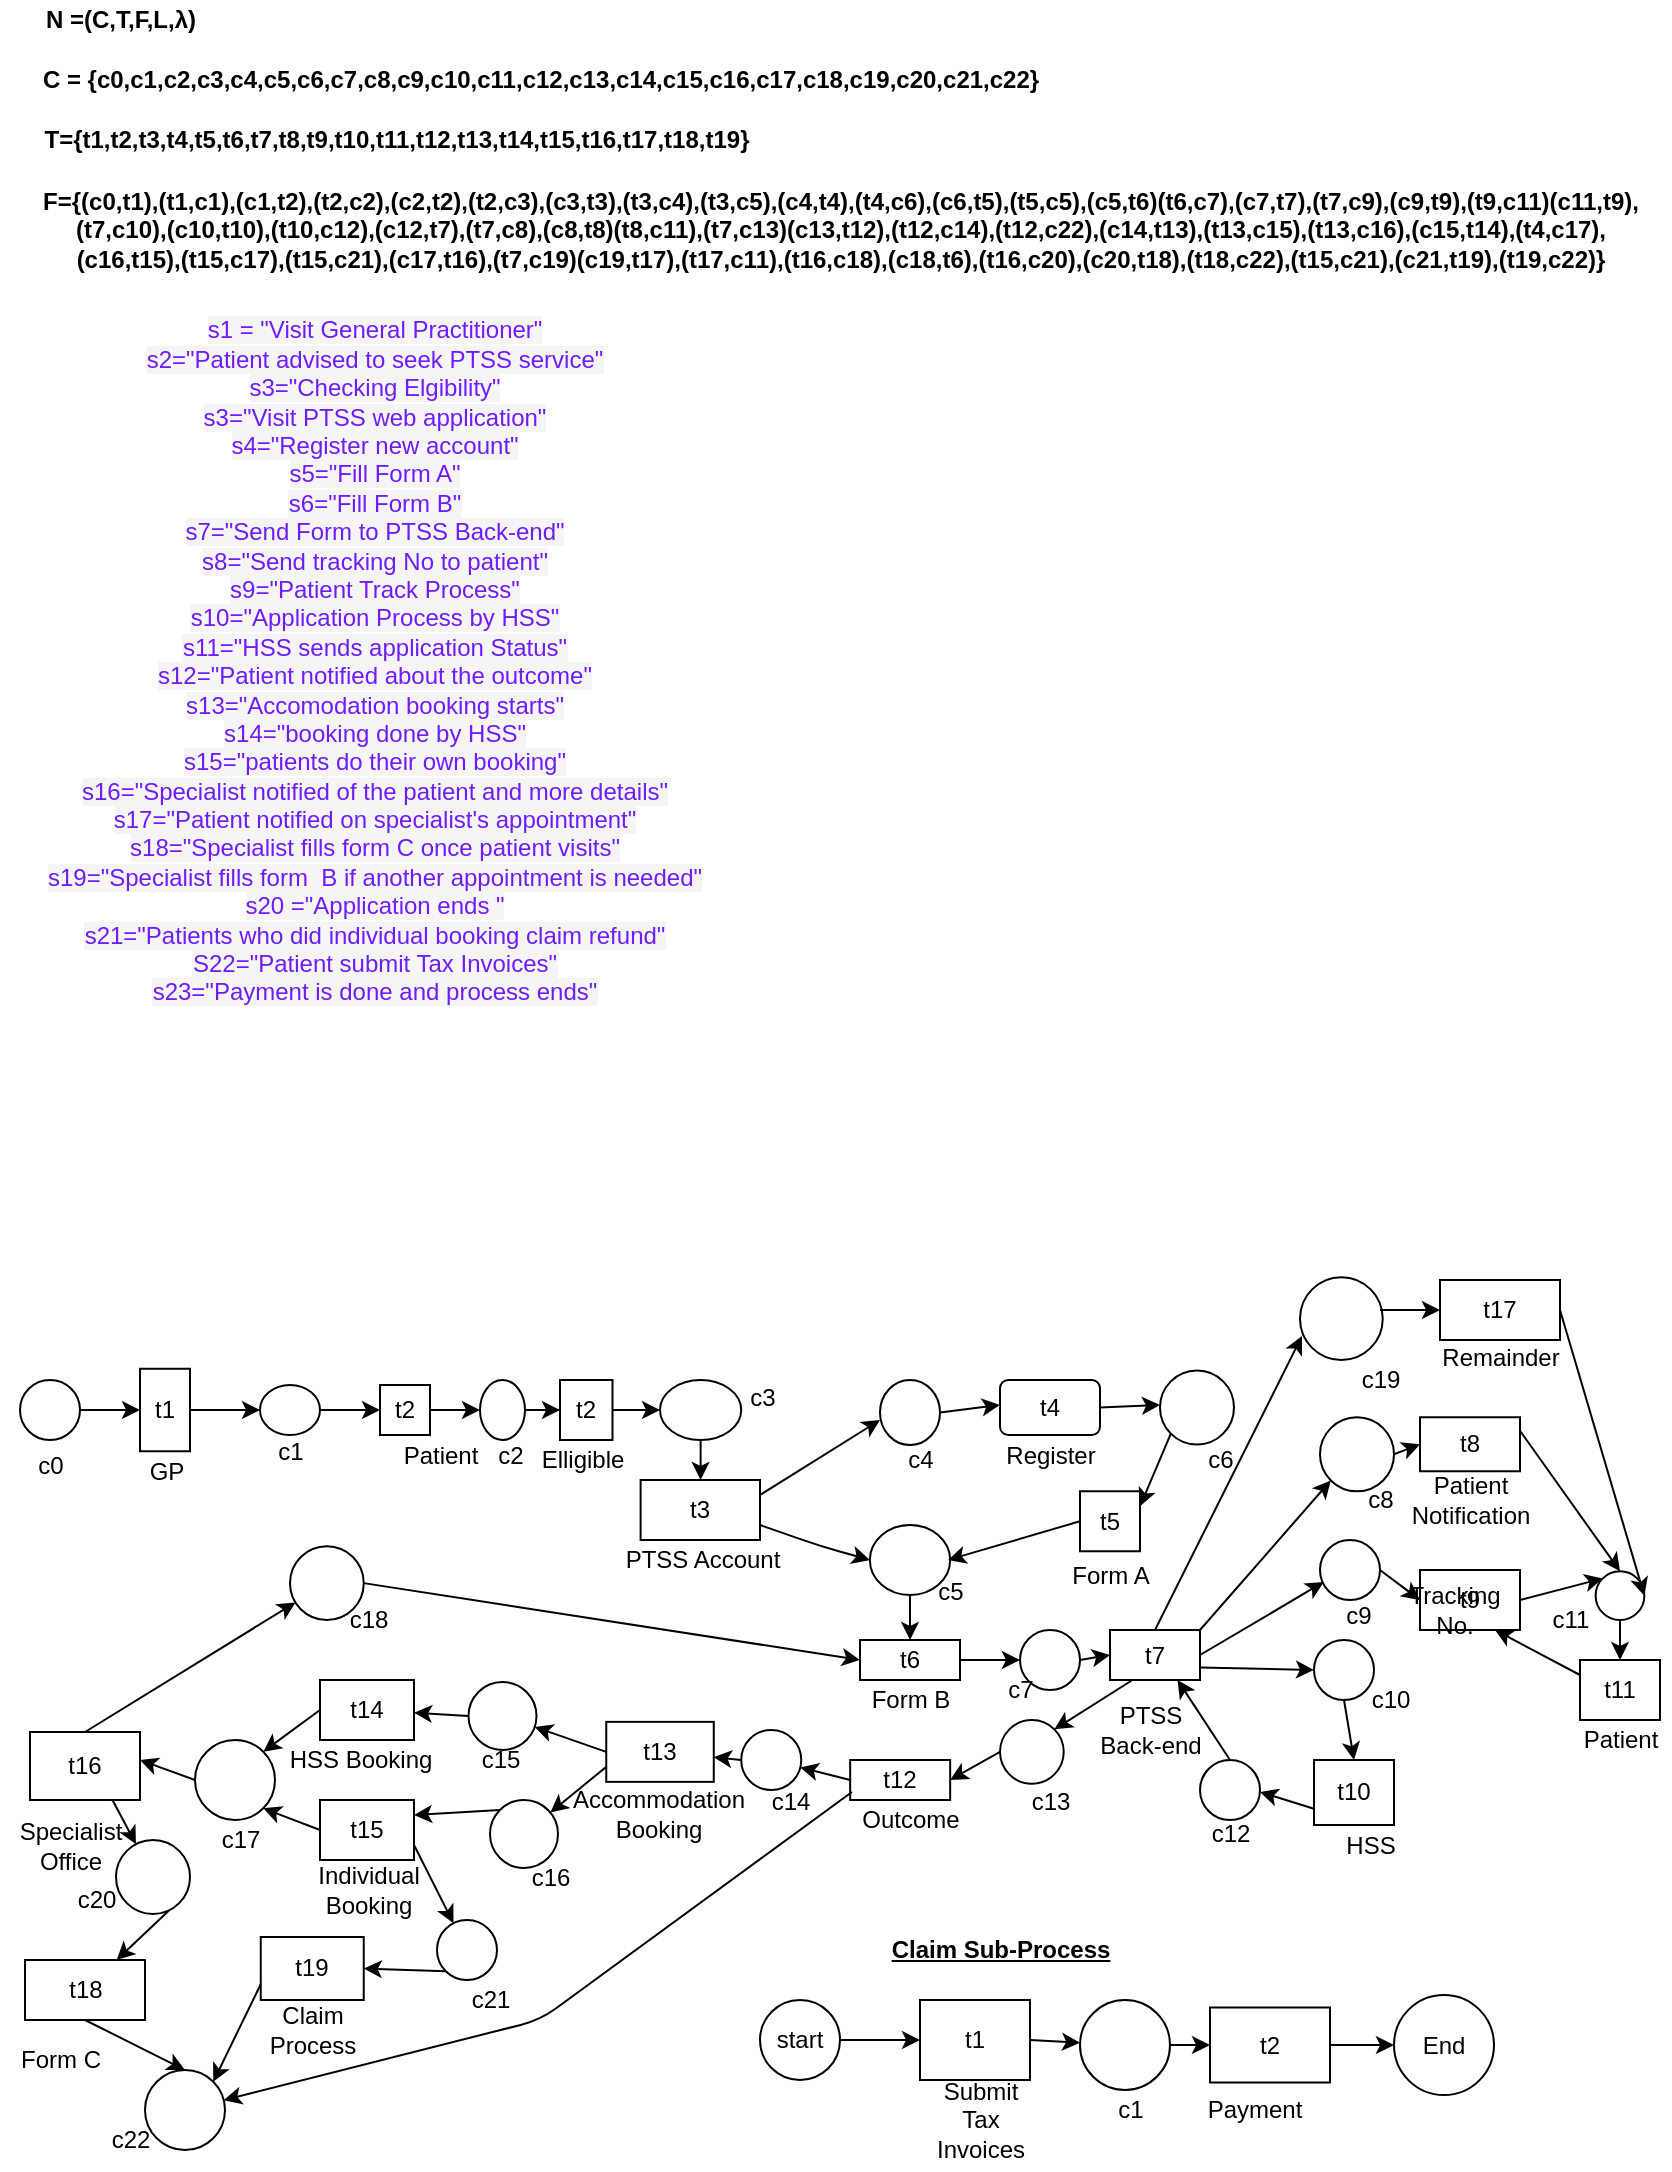 <mxfile version="14.2.7" type="github" pages="2">
  <diagram id="C5RBs43oDa-KdzZeNtuy" name="Page-1">
    <mxGraphModel dx="1935" dy="1599" grid="1" gridSize="10" guides="1" tooltips="1" connect="1" arrows="1" fold="1" page="1" pageScale="1" pageWidth="827" pageHeight="1169" math="0" shadow="0">
      <root>
        <mxCell id="WIyWlLk6GJQsqaUBKTNV-0" />
        <mxCell id="WIyWlLk6GJQsqaUBKTNV-1" parent="WIyWlLk6GJQsqaUBKTNV-0" />
        <mxCell id="H8LJvpcK38ozFM1UjVnZ-5" value="" style="edgeStyle=orthogonalEdgeStyle;rounded=0;orthogonalLoop=1;jettySize=auto;html=1;" parent="WIyWlLk6GJQsqaUBKTNV-1" source="H8LJvpcK38ozFM1UjVnZ-0" target="H8LJvpcK38ozFM1UjVnZ-4" edge="1">
          <mxGeometry relative="1" as="geometry" />
        </mxCell>
        <mxCell id="H8LJvpcK38ozFM1UjVnZ-0" value="" style="ellipse;whiteSpace=wrap;html=1;" parent="WIyWlLk6GJQsqaUBKTNV-1" vertex="1">
          <mxGeometry y="-390" width="30" height="30" as="geometry" />
        </mxCell>
        <mxCell id="H8LJvpcK38ozFM1UjVnZ-8" value="" style="edgeStyle=orthogonalEdgeStyle;rounded=0;orthogonalLoop=1;jettySize=auto;html=1;" parent="WIyWlLk6GJQsqaUBKTNV-1" source="H8LJvpcK38ozFM1UjVnZ-4" target="H8LJvpcK38ozFM1UjVnZ-7" edge="1">
          <mxGeometry relative="1" as="geometry" />
        </mxCell>
        <object label="t1" id="H8LJvpcK38ozFM1UjVnZ-4">
          <mxCell style="whiteSpace=wrap;html=1;" parent="WIyWlLk6GJQsqaUBKTNV-1" vertex="1">
            <mxGeometry x="60" y="-395.62" width="25" height="41.25" as="geometry" />
          </mxCell>
        </object>
        <mxCell id="H8LJvpcK38ozFM1UjVnZ-6" value="GP" style="text;html=1;resizable=0;autosize=1;align=center;verticalAlign=middle;points=[];fillColor=none;strokeColor=none;rounded=0;" parent="WIyWlLk6GJQsqaUBKTNV-1" vertex="1">
          <mxGeometry x="57.5" y="-354.37" width="30" height="20" as="geometry" />
        </mxCell>
        <mxCell id="H8LJvpcK38ozFM1UjVnZ-10" value="" style="edgeStyle=orthogonalEdgeStyle;rounded=0;orthogonalLoop=1;jettySize=auto;html=1;" parent="WIyWlLk6GJQsqaUBKTNV-1" source="H8LJvpcK38ozFM1UjVnZ-7" target="H8LJvpcK38ozFM1UjVnZ-9" edge="1">
          <mxGeometry relative="1" as="geometry" />
        </mxCell>
        <mxCell id="H8LJvpcK38ozFM1UjVnZ-7" value="" style="ellipse;whiteSpace=wrap;html=1;" parent="WIyWlLk6GJQsqaUBKTNV-1" vertex="1">
          <mxGeometry x="120" y="-387.5" width="30" height="25" as="geometry" />
        </mxCell>
        <mxCell id="H8LJvpcK38ozFM1UjVnZ-15" value="" style="edgeStyle=orthogonalEdgeStyle;rounded=0;orthogonalLoop=1;jettySize=auto;html=1;" parent="WIyWlLk6GJQsqaUBKTNV-1" source="H8LJvpcK38ozFM1UjVnZ-9" target="H8LJvpcK38ozFM1UjVnZ-14" edge="1">
          <mxGeometry relative="1" as="geometry" />
        </mxCell>
        <mxCell id="H8LJvpcK38ozFM1UjVnZ-9" value="t2" style="whiteSpace=wrap;html=1;" parent="WIyWlLk6GJQsqaUBKTNV-1" vertex="1">
          <mxGeometry x="180" y="-387.5" width="25" height="25" as="geometry" />
        </mxCell>
        <mxCell id="H8LJvpcK38ozFM1UjVnZ-11" value="Patient" style="text;html=1;resizable=0;autosize=1;align=center;verticalAlign=middle;points=[];fillColor=none;strokeColor=none;rounded=0;" parent="WIyWlLk6GJQsqaUBKTNV-1" vertex="1">
          <mxGeometry x="185" y="-362.5" width="50" height="20" as="geometry" />
        </mxCell>
        <mxCell id="H8LJvpcK38ozFM1UjVnZ-17" value="" style="edgeStyle=orthogonalEdgeStyle;rounded=0;orthogonalLoop=1;jettySize=auto;html=1;" parent="WIyWlLk6GJQsqaUBKTNV-1" source="H8LJvpcK38ozFM1UjVnZ-14" target="H8LJvpcK38ozFM1UjVnZ-16" edge="1">
          <mxGeometry relative="1" as="geometry" />
        </mxCell>
        <mxCell id="H8LJvpcK38ozFM1UjVnZ-14" value="" style="ellipse;whiteSpace=wrap;html=1;" parent="WIyWlLk6GJQsqaUBKTNV-1" vertex="1">
          <mxGeometry x="230" y="-390" width="22.5" height="30" as="geometry" />
        </mxCell>
        <mxCell id="H8LJvpcK38ozFM1UjVnZ-20" value="" style="edgeStyle=orthogonalEdgeStyle;rounded=0;orthogonalLoop=1;jettySize=auto;html=1;" parent="WIyWlLk6GJQsqaUBKTNV-1" source="H8LJvpcK38ozFM1UjVnZ-16" target="H8LJvpcK38ozFM1UjVnZ-19" edge="1">
          <mxGeometry relative="1" as="geometry" />
        </mxCell>
        <mxCell id="H8LJvpcK38ozFM1UjVnZ-16" value="t2" style="whiteSpace=wrap;html=1;" parent="WIyWlLk6GJQsqaUBKTNV-1" vertex="1">
          <mxGeometry x="270" y="-390" width="26.25" height="30" as="geometry" />
        </mxCell>
        <mxCell id="H8LJvpcK38ozFM1UjVnZ-18" value="Elligible" style="text;html=1;resizable=0;autosize=1;align=center;verticalAlign=middle;points=[];fillColor=none;strokeColor=none;rounded=0;" parent="WIyWlLk6GJQsqaUBKTNV-1" vertex="1">
          <mxGeometry x="251.25" y="-360" width="60" height="20" as="geometry" />
        </mxCell>
        <mxCell id="H8LJvpcK38ozFM1UjVnZ-22" value="" style="edgeStyle=orthogonalEdgeStyle;rounded=0;orthogonalLoop=1;jettySize=auto;html=1;" parent="WIyWlLk6GJQsqaUBKTNV-1" source="H8LJvpcK38ozFM1UjVnZ-19" target="H8LJvpcK38ozFM1UjVnZ-21" edge="1">
          <mxGeometry relative="1" as="geometry" />
        </mxCell>
        <mxCell id="H8LJvpcK38ozFM1UjVnZ-19" value="" style="ellipse;whiteSpace=wrap;html=1;" parent="WIyWlLk6GJQsqaUBKTNV-1" vertex="1">
          <mxGeometry x="320" y="-390" width="40.62" height="30" as="geometry" />
        </mxCell>
        <mxCell id="H8LJvpcK38ozFM1UjVnZ-21" value="t3" style="whiteSpace=wrap;html=1;" parent="WIyWlLk6GJQsqaUBKTNV-1" vertex="1">
          <mxGeometry x="310.31" y="-340" width="59.69" height="30" as="geometry" />
        </mxCell>
        <mxCell id="H8LJvpcK38ozFM1UjVnZ-23" value="PTSS Account" style="text;html=1;resizable=0;autosize=1;align=center;verticalAlign=middle;points=[];fillColor=none;strokeColor=none;rounded=0;" parent="WIyWlLk6GJQsqaUBKTNV-1" vertex="1">
          <mxGeometry x="296.25" y="-310" width="90" height="20" as="geometry" />
        </mxCell>
        <mxCell id="H8LJvpcK38ozFM1UjVnZ-24" value="" style="ellipse;whiteSpace=wrap;html=1;" parent="WIyWlLk6GJQsqaUBKTNV-1" vertex="1">
          <mxGeometry x="430" y="-390" width="30" height="32.5" as="geometry" />
        </mxCell>
        <mxCell id="H8LJvpcK38ozFM1UjVnZ-28" value="" style="ellipse;whiteSpace=wrap;html=1;" parent="WIyWlLk6GJQsqaUBKTNV-1" vertex="1">
          <mxGeometry x="424.93" y="-317.5" width="40.15" height="35" as="geometry" />
        </mxCell>
        <mxCell id="H8LJvpcK38ozFM1UjVnZ-30" value="" style="endArrow=classic;html=1;exitX=1;exitY=0.25;exitDx=0;exitDy=0;" parent="WIyWlLk6GJQsqaUBKTNV-1" source="H8LJvpcK38ozFM1UjVnZ-21" edge="1">
          <mxGeometry width="50" height="50" relative="1" as="geometry">
            <mxPoint x="386.25" y="-325" as="sourcePoint" />
            <mxPoint x="430" y="-370" as="targetPoint" />
          </mxGeometry>
        </mxCell>
        <mxCell id="H8LJvpcK38ozFM1UjVnZ-32" value="" style="endArrow=classic;html=1;entryX=0;entryY=0.5;entryDx=0;entryDy=0;exitX=1;exitY=0.75;exitDx=0;exitDy=0;" parent="WIyWlLk6GJQsqaUBKTNV-1" source="H8LJvpcK38ozFM1UjVnZ-21" target="H8LJvpcK38ozFM1UjVnZ-28" edge="1">
          <mxGeometry width="50" height="50" relative="1" as="geometry">
            <mxPoint x="420" y="-180" as="sourcePoint" />
            <mxPoint x="470" y="-230" as="targetPoint" />
            <Array as="points">
              <mxPoint x="400" y="-307" />
            </Array>
          </mxGeometry>
        </mxCell>
        <mxCell id="H8LJvpcK38ozFM1UjVnZ-33" value="t4" style="rounded=1;whiteSpace=wrap;html=1;" parent="WIyWlLk6GJQsqaUBKTNV-1" vertex="1">
          <mxGeometry x="490" y="-390" width="50" height="27.5" as="geometry" />
        </mxCell>
        <mxCell id="H8LJvpcK38ozFM1UjVnZ-34" value="Form A" style="text;html=1;align=center;verticalAlign=middle;resizable=0;points=[];autosize=1;" parent="WIyWlLk6GJQsqaUBKTNV-1" vertex="1">
          <mxGeometry x="520" y="-302.5" width="50" height="20" as="geometry" />
        </mxCell>
        <mxCell id="H8LJvpcK38ozFM1UjVnZ-35" value="" style="endArrow=classic;html=1;exitX=1;exitY=0.5;exitDx=0;exitDy=0;" parent="WIyWlLk6GJQsqaUBKTNV-1" source="H8LJvpcK38ozFM1UjVnZ-24" edge="1">
          <mxGeometry width="50" height="50" relative="1" as="geometry">
            <mxPoint x="440" y="-327.5" as="sourcePoint" />
            <mxPoint x="490" y="-377.5" as="targetPoint" />
            <Array as="points" />
          </mxGeometry>
        </mxCell>
        <mxCell id="H8LJvpcK38ozFM1UjVnZ-36" value="Register" style="text;html=1;resizable=0;autosize=1;align=center;verticalAlign=middle;points=[];fillColor=none;strokeColor=none;rounded=0;" parent="WIyWlLk6GJQsqaUBKTNV-1" vertex="1">
          <mxGeometry x="485" y="-362.5" width="60" height="20" as="geometry" />
        </mxCell>
        <mxCell id="H8LJvpcK38ozFM1UjVnZ-37" value="" style="ellipse;whiteSpace=wrap;html=1;aspect=fixed;" parent="WIyWlLk6GJQsqaUBKTNV-1" vertex="1">
          <mxGeometry x="570" y="-394.75" width="37" height="37" as="geometry" />
        </mxCell>
        <mxCell id="H8LJvpcK38ozFM1UjVnZ-41" value="" style="endArrow=classic;html=1;exitX=1;exitY=0.5;exitDx=0;exitDy=0;" parent="WIyWlLk6GJQsqaUBKTNV-1" source="H8LJvpcK38ozFM1UjVnZ-33" edge="1">
          <mxGeometry width="50" height="50" relative="1" as="geometry">
            <mxPoint x="520" y="-327.5" as="sourcePoint" />
            <mxPoint x="570" y="-377.5" as="targetPoint" />
          </mxGeometry>
        </mxCell>
        <mxCell id="H8LJvpcK38ozFM1UjVnZ-42" value="t5" style="whiteSpace=wrap;html=1;aspect=fixed;" parent="WIyWlLk6GJQsqaUBKTNV-1" vertex="1">
          <mxGeometry x="530" y="-334.37" width="30" height="30" as="geometry" />
        </mxCell>
        <mxCell id="H8LJvpcK38ozFM1UjVnZ-43" value="" style="endArrow=classic;html=1;exitX=0;exitY=0.5;exitDx=0;exitDy=0;" parent="WIyWlLk6GJQsqaUBKTNV-1" source="H8LJvpcK38ozFM1UjVnZ-42" edge="1">
          <mxGeometry width="50" height="50" relative="1" as="geometry">
            <mxPoint x="414" y="-250" as="sourcePoint" />
            <mxPoint x="464" y="-300" as="targetPoint" />
          </mxGeometry>
        </mxCell>
        <mxCell id="H8LJvpcK38ozFM1UjVnZ-44" value="" style="endArrow=classic;html=1;entryX=1;entryY=0.25;entryDx=0;entryDy=0;exitX=0;exitY=1;exitDx=0;exitDy=0;" parent="WIyWlLk6GJQsqaUBKTNV-1" source="H8LJvpcK38ozFM1UjVnZ-37" target="H8LJvpcK38ozFM1UjVnZ-42" edge="1">
          <mxGeometry width="50" height="50" relative="1" as="geometry">
            <mxPoint x="545" y="-275" as="sourcePoint" />
            <mxPoint x="595" y="-325" as="targetPoint" />
          </mxGeometry>
        </mxCell>
        <mxCell id="H8LJvpcK38ozFM1UjVnZ-46" value="" style="endArrow=classic;html=1;exitX=0.5;exitY=1;exitDx=0;exitDy=0;entryX=0.5;entryY=0;entryDx=0;entryDy=0;" parent="WIyWlLk6GJQsqaUBKTNV-1" source="H8LJvpcK38ozFM1UjVnZ-28" edge="1">
          <mxGeometry width="50" height="50" relative="1" as="geometry">
            <mxPoint x="420" y="-180" as="sourcePoint" />
            <mxPoint x="445" y="-260" as="targetPoint" />
          </mxGeometry>
        </mxCell>
        <mxCell id="H8LJvpcK38ozFM1UjVnZ-47" value="t6" style="rounded=0;whiteSpace=wrap;html=1;" parent="WIyWlLk6GJQsqaUBKTNV-1" vertex="1">
          <mxGeometry x="420" y="-260" width="50" height="20" as="geometry" />
        </mxCell>
        <mxCell id="H8LJvpcK38ozFM1UjVnZ-48" value="Form B" style="text;html=1;align=center;verticalAlign=middle;resizable=0;points=[];autosize=1;" parent="WIyWlLk6GJQsqaUBKTNV-1" vertex="1">
          <mxGeometry x="420" y="-240" width="50" height="20" as="geometry" />
        </mxCell>
        <mxCell id="H8LJvpcK38ozFM1UjVnZ-52" value="" style="endArrow=classic;html=1;exitX=1;exitY=0.5;exitDx=0;exitDy=0;" parent="WIyWlLk6GJQsqaUBKTNV-1" source="H8LJvpcK38ozFM1UjVnZ-47" target="H8LJvpcK38ozFM1UjVnZ-53" edge="1">
          <mxGeometry width="50" height="50" relative="1" as="geometry">
            <mxPoint x="370" y="-160" as="sourcePoint" />
            <mxPoint x="420" y="-210" as="targetPoint" />
          </mxGeometry>
        </mxCell>
        <mxCell id="H8LJvpcK38ozFM1UjVnZ-53" value="" style="ellipse;whiteSpace=wrap;html=1;aspect=fixed;" parent="WIyWlLk6GJQsqaUBKTNV-1" vertex="1">
          <mxGeometry x="500" y="-265" width="30" height="30" as="geometry" />
        </mxCell>
        <mxCell id="H8LJvpcK38ozFM1UjVnZ-55" value="t7" style="rounded=0;whiteSpace=wrap;html=1;" parent="WIyWlLk6GJQsqaUBKTNV-1" vertex="1">
          <mxGeometry x="545" y="-265" width="45" height="25" as="geometry" />
        </mxCell>
        <mxCell id="H8LJvpcK38ozFM1UjVnZ-56" value="" style="endArrow=classic;html=1;exitX=1;exitY=0.5;exitDx=0;exitDy=0;entryX=0;entryY=0.5;entryDx=0;entryDy=0;" parent="WIyWlLk6GJQsqaUBKTNV-1" source="H8LJvpcK38ozFM1UjVnZ-53" target="H8LJvpcK38ozFM1UjVnZ-55" edge="1">
          <mxGeometry width="50" height="50" relative="1" as="geometry">
            <mxPoint x="370" y="-160" as="sourcePoint" />
            <mxPoint x="420" y="-210" as="targetPoint" />
          </mxGeometry>
        </mxCell>
        <mxCell id="H8LJvpcK38ozFM1UjVnZ-57" value="" style="ellipse;whiteSpace=wrap;html=1;aspect=fixed;" parent="WIyWlLk6GJQsqaUBKTNV-1" vertex="1">
          <mxGeometry x="650" y="-371.37" width="37" height="37" as="geometry" />
        </mxCell>
        <mxCell id="H8LJvpcK38ozFM1UjVnZ-58" value="" style="ellipse;whiteSpace=wrap;html=1;aspect=fixed;" parent="WIyWlLk6GJQsqaUBKTNV-1" vertex="1">
          <mxGeometry x="650" y="-310" width="30" height="30" as="geometry" />
        </mxCell>
        <mxCell id="H8LJvpcK38ozFM1UjVnZ-59" value="" style="ellipse;whiteSpace=wrap;html=1;aspect=fixed;" parent="WIyWlLk6GJQsqaUBKTNV-1" vertex="1">
          <mxGeometry x="647" y="-260" width="30" height="30" as="geometry" />
        </mxCell>
        <mxCell id="H8LJvpcK38ozFM1UjVnZ-60" value="" style="endArrow=classic;html=1;exitX=1;exitY=0;exitDx=0;exitDy=0;entryX=0;entryY=1;entryDx=0;entryDy=0;" parent="WIyWlLk6GJQsqaUBKTNV-1" source="H8LJvpcK38ozFM1UjVnZ-55" target="H8LJvpcK38ozFM1UjVnZ-57" edge="1">
          <mxGeometry width="50" height="50" relative="1" as="geometry">
            <mxPoint x="400" y="-160" as="sourcePoint" />
            <mxPoint x="450" y="-210" as="targetPoint" />
          </mxGeometry>
        </mxCell>
        <mxCell id="H8LJvpcK38ozFM1UjVnZ-61" value="" style="endArrow=classic;html=1;exitX=1;exitY=0.5;exitDx=0;exitDy=0;entryX=0.063;entryY=0.7;entryDx=0;entryDy=0;entryPerimeter=0;" parent="WIyWlLk6GJQsqaUBKTNV-1" source="H8LJvpcK38ozFM1UjVnZ-55" target="H8LJvpcK38ozFM1UjVnZ-58" edge="1">
          <mxGeometry width="50" height="50" relative="1" as="geometry">
            <mxPoint x="400" y="-160" as="sourcePoint" />
            <mxPoint x="450" y="-210" as="targetPoint" />
          </mxGeometry>
        </mxCell>
        <mxCell id="H8LJvpcK38ozFM1UjVnZ-62" value="&lt;div&gt;PTSS &lt;br&gt;&lt;/div&gt;&lt;div&gt;Back-end&lt;/div&gt;" style="text;html=1;align=center;verticalAlign=middle;resizable=0;points=[];autosize=1;" parent="WIyWlLk6GJQsqaUBKTNV-1" vertex="1">
          <mxGeometry x="530" y="-230" width="70" height="30" as="geometry" />
        </mxCell>
        <mxCell id="H8LJvpcK38ozFM1UjVnZ-66" value="" style="endArrow=classic;html=1;exitX=1;exitY=0.75;exitDx=0;exitDy=0;entryX=0;entryY=0.5;entryDx=0;entryDy=0;" parent="WIyWlLk6GJQsqaUBKTNV-1" source="H8LJvpcK38ozFM1UjVnZ-55" target="H8LJvpcK38ozFM1UjVnZ-59" edge="1">
          <mxGeometry width="50" height="50" relative="1" as="geometry">
            <mxPoint x="400" y="-160" as="sourcePoint" />
            <mxPoint x="650" y="-246" as="targetPoint" />
          </mxGeometry>
        </mxCell>
        <mxCell id="H8LJvpcK38ozFM1UjVnZ-67" value="t8" style="rounded=0;whiteSpace=wrap;html=1;" parent="WIyWlLk6GJQsqaUBKTNV-1" vertex="1">
          <mxGeometry x="700" y="-371.37" width="50" height="27" as="geometry" />
        </mxCell>
        <mxCell id="H8LJvpcK38ozFM1UjVnZ-68" value="&lt;div&gt;Patient&lt;/div&gt;&lt;div&gt; Notification&lt;/div&gt;" style="text;html=1;align=center;verticalAlign=middle;resizable=0;points=[];autosize=1;" parent="WIyWlLk6GJQsqaUBKTNV-1" vertex="1">
          <mxGeometry x="690" y="-345" width="70" height="30" as="geometry" />
        </mxCell>
        <mxCell id="H8LJvpcK38ozFM1UjVnZ-69" value="" style="endArrow=classic;html=1;exitX=1;exitY=0.5;exitDx=0;exitDy=0;entryX=0;entryY=0.5;entryDx=0;entryDy=0;" parent="WIyWlLk6GJQsqaUBKTNV-1" source="H8LJvpcK38ozFM1UjVnZ-57" target="H8LJvpcK38ozFM1UjVnZ-67" edge="1">
          <mxGeometry width="50" height="50" relative="1" as="geometry">
            <mxPoint x="400" y="-160" as="sourcePoint" />
            <mxPoint x="450" y="-210" as="targetPoint" />
          </mxGeometry>
        </mxCell>
        <mxCell id="H8LJvpcK38ozFM1UjVnZ-70" value="t9" style="rounded=0;whiteSpace=wrap;html=1;" parent="WIyWlLk6GJQsqaUBKTNV-1" vertex="1">
          <mxGeometry x="700" y="-295" width="50" height="30" as="geometry" />
        </mxCell>
        <mxCell id="H8LJvpcK38ozFM1UjVnZ-71" value="" style="endArrow=classic;html=1;exitX=1;exitY=0.5;exitDx=0;exitDy=0;entryX=0;entryY=0.5;entryDx=0;entryDy=0;" parent="WIyWlLk6GJQsqaUBKTNV-1" source="H8LJvpcK38ozFM1UjVnZ-58" target="H8LJvpcK38ozFM1UjVnZ-70" edge="1">
          <mxGeometry width="50" height="50" relative="1" as="geometry">
            <mxPoint x="410" y="-160" as="sourcePoint" />
            <mxPoint x="700" y="-300" as="targetPoint" />
          </mxGeometry>
        </mxCell>
        <mxCell id="H8LJvpcK38ozFM1UjVnZ-72" value="&lt;div&gt;Tracking&lt;/div&gt;&lt;div&gt;No.&lt;br&gt;&lt;/div&gt;" style="text;html=1;align=center;verticalAlign=middle;resizable=0;points=[];autosize=1;" parent="WIyWlLk6GJQsqaUBKTNV-1" vertex="1">
          <mxGeometry x="687" y="-290" width="60" height="30" as="geometry" />
        </mxCell>
        <mxCell id="H8LJvpcK38ozFM1UjVnZ-74" value="t10" style="rounded=0;whiteSpace=wrap;html=1;" parent="WIyWlLk6GJQsqaUBKTNV-1" vertex="1">
          <mxGeometry x="647" y="-200" width="40" height="32.5" as="geometry" />
        </mxCell>
        <mxCell id="H8LJvpcK38ozFM1UjVnZ-75" value="HSS" style="text;html=1;align=center;verticalAlign=middle;resizable=0;points=[];autosize=1;" parent="WIyWlLk6GJQsqaUBKTNV-1" vertex="1">
          <mxGeometry x="655" y="-167.5" width="40" height="20" as="geometry" />
        </mxCell>
        <mxCell id="H8LJvpcK38ozFM1UjVnZ-76" value="" style="ellipse;whiteSpace=wrap;html=1;aspect=fixed;" parent="WIyWlLk6GJQsqaUBKTNV-1" vertex="1">
          <mxGeometry x="787.82" y="-294.37" width="24.37" height="24.37" as="geometry" />
        </mxCell>
        <mxCell id="H8LJvpcK38ozFM1UjVnZ-77" value="" style="endArrow=classic;html=1;exitX=1;exitY=0.5;exitDx=0;exitDy=0;entryX=0;entryY=0;entryDx=0;entryDy=0;" parent="WIyWlLk6GJQsqaUBKTNV-1" source="H8LJvpcK38ozFM1UjVnZ-70" target="H8LJvpcK38ozFM1UjVnZ-76" edge="1">
          <mxGeometry width="50" height="50" relative="1" as="geometry">
            <mxPoint x="380" y="-160" as="sourcePoint" />
            <mxPoint x="430" y="-210" as="targetPoint" />
          </mxGeometry>
        </mxCell>
        <mxCell id="H8LJvpcK38ozFM1UjVnZ-78" value="" style="endArrow=classic;html=1;entryX=0.5;entryY=0;entryDx=0;entryDy=0;exitX=1;exitY=0.25;exitDx=0;exitDy=0;" parent="WIyWlLk6GJQsqaUBKTNV-1" source="H8LJvpcK38ozFM1UjVnZ-67" target="H8LJvpcK38ozFM1UjVnZ-76" edge="1">
          <mxGeometry width="50" height="50" relative="1" as="geometry">
            <mxPoint x="750" y="-354" as="sourcePoint" />
            <mxPoint x="800" y="-404.37" as="targetPoint" />
          </mxGeometry>
        </mxCell>
        <mxCell id="H8LJvpcK38ozFM1UjVnZ-80" value="t11" style="rounded=0;whiteSpace=wrap;html=1;" parent="WIyWlLk6GJQsqaUBKTNV-1" vertex="1">
          <mxGeometry x="780" y="-250" width="40" height="30" as="geometry" />
        </mxCell>
        <mxCell id="H8LJvpcK38ozFM1UjVnZ-81" value="" style="endArrow=classic;html=1;exitX=0.5;exitY=1;exitDx=0;exitDy=0;entryX=0.5;entryY=0;entryDx=0;entryDy=0;" parent="WIyWlLk6GJQsqaUBKTNV-1" source="H8LJvpcK38ozFM1UjVnZ-76" target="H8LJvpcK38ozFM1UjVnZ-80" edge="1">
          <mxGeometry width="50" height="50" relative="1" as="geometry">
            <mxPoint x="380" y="-160" as="sourcePoint" />
            <mxPoint x="430" y="-210" as="targetPoint" />
          </mxGeometry>
        </mxCell>
        <mxCell id="H8LJvpcK38ozFM1UjVnZ-86" value="Patient" style="text;html=1;align=center;verticalAlign=middle;resizable=0;points=[];autosize=1;" parent="WIyWlLk6GJQsqaUBKTNV-1" vertex="1">
          <mxGeometry x="775" y="-220" width="50" height="20" as="geometry" />
        </mxCell>
        <mxCell id="H8LJvpcK38ozFM1UjVnZ-88" value="" style="endArrow=classic;html=1;exitX=0.5;exitY=1;exitDx=0;exitDy=0;entryX=0.5;entryY=0;entryDx=0;entryDy=0;" parent="WIyWlLk6GJQsqaUBKTNV-1" source="H8LJvpcK38ozFM1UjVnZ-59" target="H8LJvpcK38ozFM1UjVnZ-74" edge="1">
          <mxGeometry width="50" height="50" relative="1" as="geometry">
            <mxPoint x="380" y="-160" as="sourcePoint" />
            <mxPoint x="430" y="-210" as="targetPoint" />
          </mxGeometry>
        </mxCell>
        <mxCell id="H8LJvpcK38ozFM1UjVnZ-90" value="" style="endArrow=classic;html=1;exitX=0;exitY=0.25;exitDx=0;exitDy=0;entryX=0.75;entryY=1;entryDx=0;entryDy=0;" parent="WIyWlLk6GJQsqaUBKTNV-1" source="H8LJvpcK38ozFM1UjVnZ-80" target="H8LJvpcK38ozFM1UjVnZ-70" edge="1">
          <mxGeometry width="50" height="50" relative="1" as="geometry">
            <mxPoint x="380" y="-160" as="sourcePoint" />
            <mxPoint x="430" y="-210" as="targetPoint" />
          </mxGeometry>
        </mxCell>
        <mxCell id="H8LJvpcK38ozFM1UjVnZ-91" value="" style="ellipse;whiteSpace=wrap;html=1;aspect=fixed;" parent="WIyWlLk6GJQsqaUBKTNV-1" vertex="1">
          <mxGeometry x="590" y="-200" width="30" height="30" as="geometry" />
        </mxCell>
        <mxCell id="H8LJvpcK38ozFM1UjVnZ-92" value="" style="endArrow=classic;html=1;exitX=0;exitY=0.75;exitDx=0;exitDy=0;" parent="WIyWlLk6GJQsqaUBKTNV-1" source="H8LJvpcK38ozFM1UjVnZ-74" edge="1">
          <mxGeometry width="50" height="50" relative="1" as="geometry">
            <mxPoint x="380" y="-160" as="sourcePoint" />
            <mxPoint x="620" y="-184" as="targetPoint" />
          </mxGeometry>
        </mxCell>
        <mxCell id="H8LJvpcK38ozFM1UjVnZ-93" value="" style="endArrow=classic;html=1;exitX=0.5;exitY=0;exitDx=0;exitDy=0;entryX=0.75;entryY=1;entryDx=0;entryDy=0;" parent="WIyWlLk6GJQsqaUBKTNV-1" source="H8LJvpcK38ozFM1UjVnZ-91" target="H8LJvpcK38ozFM1UjVnZ-55" edge="1">
          <mxGeometry width="50" height="50" relative="1" as="geometry">
            <mxPoint x="380" y="-160" as="sourcePoint" />
            <mxPoint x="430" y="-210" as="targetPoint" />
          </mxGeometry>
        </mxCell>
        <mxCell id="H8LJvpcK38ozFM1UjVnZ-94" value="" style="ellipse;whiteSpace=wrap;html=1;aspect=fixed;" parent="WIyWlLk6GJQsqaUBKTNV-1" vertex="1">
          <mxGeometry x="490" y="-220" width="31.87" height="31.87" as="geometry" />
        </mxCell>
        <mxCell id="H8LJvpcK38ozFM1UjVnZ-95" value="" style="endArrow=classic;html=1;exitX=0.25;exitY=1;exitDx=0;exitDy=0;entryX=1;entryY=0;entryDx=0;entryDy=0;" parent="WIyWlLk6GJQsqaUBKTNV-1" source="H8LJvpcK38ozFM1UjVnZ-55" target="H8LJvpcK38ozFM1UjVnZ-94" edge="1">
          <mxGeometry width="50" height="50" relative="1" as="geometry">
            <mxPoint x="380" y="-160" as="sourcePoint" />
            <mxPoint x="430" y="-210" as="targetPoint" />
          </mxGeometry>
        </mxCell>
        <mxCell id="H8LJvpcK38ozFM1UjVnZ-97" value="t12" style="rounded=0;whiteSpace=wrap;html=1;" parent="WIyWlLk6GJQsqaUBKTNV-1" vertex="1">
          <mxGeometry x="415.08" y="-200" width="50" height="20" as="geometry" />
        </mxCell>
        <mxCell id="H8LJvpcK38ozFM1UjVnZ-98" value="Outcome" style="text;html=1;align=center;verticalAlign=middle;resizable=0;points=[];autosize=1;" parent="WIyWlLk6GJQsqaUBKTNV-1" vertex="1">
          <mxGeometry x="415.08" y="-180" width="60" height="20" as="geometry" />
        </mxCell>
        <mxCell id="H8LJvpcK38ozFM1UjVnZ-99" value="" style="endArrow=classic;html=1;exitX=0;exitY=0.5;exitDx=0;exitDy=0;entryX=1;entryY=0.5;entryDx=0;entryDy=0;" parent="WIyWlLk6GJQsqaUBKTNV-1" source="H8LJvpcK38ozFM1UjVnZ-94" target="H8LJvpcK38ozFM1UjVnZ-97" edge="1">
          <mxGeometry width="50" height="50" relative="1" as="geometry">
            <mxPoint x="380" y="-160" as="sourcePoint" />
            <mxPoint x="430" y="-210" as="targetPoint" />
          </mxGeometry>
        </mxCell>
        <mxCell id="H8LJvpcK38ozFM1UjVnZ-100" value="t13" style="rounded=0;whiteSpace=wrap;html=1;" parent="WIyWlLk6GJQsqaUBKTNV-1" vertex="1">
          <mxGeometry x="293.13" y="-219.07" width="53.75" height="30" as="geometry" />
        </mxCell>
        <mxCell id="H8LJvpcK38ozFM1UjVnZ-101" value="&lt;div&gt;Accommodation&lt;/div&gt;&lt;div&gt;Booking&lt;br&gt;&lt;/div&gt;" style="text;html=1;align=center;verticalAlign=middle;resizable=0;points=[];autosize=1;" parent="WIyWlLk6GJQsqaUBKTNV-1" vertex="1">
          <mxGeometry x="269" y="-188.13" width="100" height="30" as="geometry" />
        </mxCell>
        <mxCell id="H8LJvpcK38ozFM1UjVnZ-104" value="" style="endArrow=classic;html=1;exitX=0;exitY=0.5;exitDx=0;exitDy=0;" parent="WIyWlLk6GJQsqaUBKTNV-1" source="H8LJvpcK38ozFM1UjVnZ-107" target="H8LJvpcK38ozFM1UjVnZ-100" edge="1">
          <mxGeometry width="50" height="50" relative="1" as="geometry">
            <mxPoint x="415.08" y="-198.13" as="sourcePoint" />
            <mxPoint x="400" y="-215" as="targetPoint" />
          </mxGeometry>
        </mxCell>
        <mxCell id="H8LJvpcK38ozFM1UjVnZ-107" value="" style="ellipse;whiteSpace=wrap;html=1;aspect=fixed;" parent="WIyWlLk6GJQsqaUBKTNV-1" vertex="1">
          <mxGeometry x="360.62" y="-215" width="30" height="30" as="geometry" />
        </mxCell>
        <mxCell id="H8LJvpcK38ozFM1UjVnZ-108" value="" style="endArrow=classic;html=1;exitX=0;exitY=0.5;exitDx=0;exitDy=0;" parent="WIyWlLk6GJQsqaUBKTNV-1" source="H8LJvpcK38ozFM1UjVnZ-97" target="H8LJvpcK38ozFM1UjVnZ-107" edge="1">
          <mxGeometry width="50" height="50" relative="1" as="geometry">
            <mxPoint x="415.08" y="-190" as="sourcePoint" />
            <mxPoint x="333.75" y="-208.791" as="targetPoint" />
          </mxGeometry>
        </mxCell>
        <mxCell id="H8LJvpcK38ozFM1UjVnZ-109" value="t14" style="rounded=0;whiteSpace=wrap;html=1;" parent="WIyWlLk6GJQsqaUBKTNV-1" vertex="1">
          <mxGeometry x="150" y="-240" width="47" height="30" as="geometry" />
        </mxCell>
        <mxCell id="H8LJvpcK38ozFM1UjVnZ-113" value="t15" style="rounded=0;whiteSpace=wrap;html=1;" parent="WIyWlLk6GJQsqaUBKTNV-1" vertex="1">
          <mxGeometry x="150" y="-180" width="47" height="30" as="geometry" />
        </mxCell>
        <mxCell id="H8LJvpcK38ozFM1UjVnZ-114" value="HSS Booking" style="text;html=1;align=center;verticalAlign=middle;resizable=0;points=[];autosize=1;" parent="WIyWlLk6GJQsqaUBKTNV-1" vertex="1">
          <mxGeometry x="125" y="-210" width="90" height="20" as="geometry" />
        </mxCell>
        <mxCell id="H8LJvpcK38ozFM1UjVnZ-115" value="&lt;div&gt;Individual &lt;br&gt;&lt;/div&gt;&lt;div&gt;Booking&lt;/div&gt;" style="text;html=1;align=center;verticalAlign=middle;resizable=0;points=[];autosize=1;" parent="WIyWlLk6GJQsqaUBKTNV-1" vertex="1">
          <mxGeometry x="138.5" y="-150" width="70" height="30" as="geometry" />
        </mxCell>
        <mxCell id="H8LJvpcK38ozFM1UjVnZ-116" value="" style="endArrow=classic;html=1;exitX=0;exitY=0.5;exitDx=0;exitDy=0;" parent="WIyWlLk6GJQsqaUBKTNV-1" source="H8LJvpcK38ozFM1UjVnZ-110" target="H8LJvpcK38ozFM1UjVnZ-109" edge="1">
          <mxGeometry width="50" height="50" relative="1" as="geometry">
            <mxPoint x="380" y="-160" as="sourcePoint" />
            <mxPoint x="430" y="-210" as="targetPoint" />
          </mxGeometry>
        </mxCell>
        <mxCell id="H8LJvpcK38ozFM1UjVnZ-110" value="" style="ellipse;whiteSpace=wrap;html=1;aspect=fixed;" parent="WIyWlLk6GJQsqaUBKTNV-1" vertex="1">
          <mxGeometry x="224.25" y="-239" width="34" height="34" as="geometry" />
        </mxCell>
        <mxCell id="H8LJvpcK38ozFM1UjVnZ-117" value="" style="endArrow=classic;html=1;exitX=0;exitY=0.5;exitDx=0;exitDy=0;" parent="WIyWlLk6GJQsqaUBKTNV-1" source="H8LJvpcK38ozFM1UjVnZ-100" target="H8LJvpcK38ozFM1UjVnZ-110" edge="1">
          <mxGeometry width="50" height="50" relative="1" as="geometry">
            <mxPoint x="293.13" y="-204.07" as="sourcePoint" />
            <mxPoint x="197" y="-220.889" as="targetPoint" />
          </mxGeometry>
        </mxCell>
        <mxCell id="H8LJvpcK38ozFM1UjVnZ-111" value="" style="ellipse;whiteSpace=wrap;html=1;aspect=fixed;" parent="WIyWlLk6GJQsqaUBKTNV-1" vertex="1">
          <mxGeometry x="235" y="-180" width="34" height="34" as="geometry" />
        </mxCell>
        <mxCell id="H8LJvpcK38ozFM1UjVnZ-119" value="" style="endArrow=classic;html=1;exitX=0;exitY=0.75;exitDx=0;exitDy=0;" parent="WIyWlLk6GJQsqaUBKTNV-1" source="H8LJvpcK38ozFM1UjVnZ-100" target="H8LJvpcK38ozFM1UjVnZ-111" edge="1">
          <mxGeometry width="50" height="50" relative="1" as="geometry">
            <mxPoint x="293.13" y="-196.57" as="sourcePoint" />
            <mxPoint x="197" y="-171.202" as="targetPoint" />
          </mxGeometry>
        </mxCell>
        <mxCell id="H8LJvpcK38ozFM1UjVnZ-121" value="" style="ellipse;whiteSpace=wrap;html=1;aspect=fixed;" parent="WIyWlLk6GJQsqaUBKTNV-1" vertex="1">
          <mxGeometry x="87.5" y="-210" width="40" height="40" as="geometry" />
        </mxCell>
        <mxCell id="H8LJvpcK38ozFM1UjVnZ-124" value="" style="endArrow=classic;html=1;exitX=0;exitY=0.5;exitDx=0;exitDy=0;entryX=1;entryY=1;entryDx=0;entryDy=0;" parent="WIyWlLk6GJQsqaUBKTNV-1" source="H8LJvpcK38ozFM1UjVnZ-113" target="H8LJvpcK38ozFM1UjVnZ-121" edge="1">
          <mxGeometry width="50" height="50" relative="1" as="geometry">
            <mxPoint x="380" y="-160" as="sourcePoint" />
            <mxPoint x="430" y="-210" as="targetPoint" />
          </mxGeometry>
        </mxCell>
        <mxCell id="H8LJvpcK38ozFM1UjVnZ-125" value="" style="endArrow=classic;html=1;exitX=0;exitY=0.5;exitDx=0;exitDy=0;entryX=1;entryY=0;entryDx=0;entryDy=0;" parent="WIyWlLk6GJQsqaUBKTNV-1" source="H8LJvpcK38ozFM1UjVnZ-109" target="H8LJvpcK38ozFM1UjVnZ-121" edge="1">
          <mxGeometry width="50" height="50" relative="1" as="geometry">
            <mxPoint x="380" y="-160" as="sourcePoint" />
            <mxPoint x="430" y="-210" as="targetPoint" />
          </mxGeometry>
        </mxCell>
        <mxCell id="H8LJvpcK38ozFM1UjVnZ-126" value="" style="endArrow=classic;html=1;exitX=0;exitY=0.5;exitDx=0;exitDy=0;entryX=1;entryY=0.5;entryDx=0;entryDy=0;" parent="WIyWlLk6GJQsqaUBKTNV-1" source="H8LJvpcK38ozFM1UjVnZ-121" edge="1">
          <mxGeometry width="50" height="50" relative="1" as="geometry">
            <mxPoint x="380" y="-160" as="sourcePoint" />
            <mxPoint x="60" y="-200" as="targetPoint" />
          </mxGeometry>
        </mxCell>
        <mxCell id="H8LJvpcK38ozFM1UjVnZ-127" value="t16" style="rounded=0;whiteSpace=wrap;html=1;" parent="WIyWlLk6GJQsqaUBKTNV-1" vertex="1">
          <mxGeometry x="5" y="-214" width="55" height="34" as="geometry" />
        </mxCell>
        <mxCell id="H8LJvpcK38ozFM1UjVnZ-129" value="t18" style="rounded=0;whiteSpace=wrap;html=1;" parent="WIyWlLk6GJQsqaUBKTNV-1" vertex="1">
          <mxGeometry x="2.5" y="-100" width="60" height="30" as="geometry" />
        </mxCell>
        <mxCell id="H8LJvpcK38ozFM1UjVnZ-131" value="&lt;div&gt;Specialist&lt;/div&gt;&lt;div&gt;Office&lt;br&gt;&lt;/div&gt;" style="text;html=1;align=center;verticalAlign=middle;resizable=0;points=[];autosize=1;" parent="WIyWlLk6GJQsqaUBKTNV-1" vertex="1">
          <mxGeometry x="-10" y="-172.5" width="70" height="30" as="geometry" />
        </mxCell>
        <mxCell id="H8LJvpcK38ozFM1UjVnZ-132" value="" style="endArrow=classic;html=1;exitX=0.75;exitY=1;exitDx=0;exitDy=0;" parent="WIyWlLk6GJQsqaUBKTNV-1" source="H8LJvpcK38ozFM1UjVnZ-138" target="H8LJvpcK38ozFM1UjVnZ-129" edge="1">
          <mxGeometry width="50" height="50" relative="1" as="geometry">
            <mxPoint x="380" y="-160" as="sourcePoint" />
            <mxPoint x="46" y="-130" as="targetPoint" />
          </mxGeometry>
        </mxCell>
        <mxCell id="H8LJvpcK38ozFM1UjVnZ-136" value="" style="ellipse;whiteSpace=wrap;html=1;aspect=fixed;" parent="WIyWlLk6GJQsqaUBKTNV-1" vertex="1">
          <mxGeometry x="62.5" y="-45" width="40" height="40" as="geometry" />
        </mxCell>
        <mxCell id="H8LJvpcK38ozFM1UjVnZ-137" value="" style="endArrow=classic;html=1;exitX=0.5;exitY=1;exitDx=0;exitDy=0;entryX=0.5;entryY=0;entryDx=0;entryDy=0;" parent="WIyWlLk6GJQsqaUBKTNV-1" source="H8LJvpcK38ozFM1UjVnZ-129" target="H8LJvpcK38ozFM1UjVnZ-136" edge="1">
          <mxGeometry width="50" height="50" relative="1" as="geometry">
            <mxPoint x="290" y="-160" as="sourcePoint" />
            <mxPoint x="340" y="-210" as="targetPoint" />
          </mxGeometry>
        </mxCell>
        <mxCell id="H8LJvpcK38ozFM1UjVnZ-138" value="" style="ellipse;whiteSpace=wrap;html=1;aspect=fixed;" parent="WIyWlLk6GJQsqaUBKTNV-1" vertex="1">
          <mxGeometry x="48" y="-160" width="37" height="37" as="geometry" />
        </mxCell>
        <mxCell id="H8LJvpcK38ozFM1UjVnZ-140" value="" style="endArrow=classic;html=1;exitX=0.75;exitY=1;exitDx=0;exitDy=0;" parent="WIyWlLk6GJQsqaUBKTNV-1" source="H8LJvpcK38ozFM1UjVnZ-127" target="H8LJvpcK38ozFM1UjVnZ-138" edge="1">
          <mxGeometry width="50" height="50" relative="1" as="geometry">
            <mxPoint x="46.25" y="-180" as="sourcePoint" />
            <mxPoint x="34.926" y="-110" as="targetPoint" />
          </mxGeometry>
        </mxCell>
        <mxCell id="H8LJvpcK38ozFM1UjVnZ-141" value="" style="ellipse;whiteSpace=wrap;html=1;aspect=fixed;" parent="WIyWlLk6GJQsqaUBKTNV-1" vertex="1">
          <mxGeometry x="135" y="-306.87" width="36.87" height="36.87" as="geometry" />
        </mxCell>
        <mxCell id="H8LJvpcK38ozFM1UjVnZ-142" value="" style="endArrow=classic;html=1;exitX=0.5;exitY=0;exitDx=0;exitDy=0;" parent="WIyWlLk6GJQsqaUBKTNV-1" source="H8LJvpcK38ozFM1UjVnZ-127" target="H8LJvpcK38ozFM1UjVnZ-141" edge="1">
          <mxGeometry width="50" height="50" relative="1" as="geometry">
            <mxPoint x="290" y="-160" as="sourcePoint" />
            <mxPoint x="340" y="-210" as="targetPoint" />
          </mxGeometry>
        </mxCell>
        <mxCell id="H8LJvpcK38ozFM1UjVnZ-143" value="" style="endArrow=classic;html=1;exitX=1;exitY=0.5;exitDx=0;exitDy=0;entryX=0;entryY=0.5;entryDx=0;entryDy=0;" parent="WIyWlLk6GJQsqaUBKTNV-1" source="H8LJvpcK38ozFM1UjVnZ-141" target="H8LJvpcK38ozFM1UjVnZ-47" edge="1">
          <mxGeometry width="50" height="50" relative="1" as="geometry">
            <mxPoint x="290" y="-160" as="sourcePoint" />
            <mxPoint x="340" y="-210" as="targetPoint" />
          </mxGeometry>
        </mxCell>
        <mxCell id="H8LJvpcK38ozFM1UjVnZ-144" value="c1" style="text;html=1;align=center;verticalAlign=middle;resizable=0;points=[];autosize=1;" parent="WIyWlLk6GJQsqaUBKTNV-1" vertex="1">
          <mxGeometry x="120" y="-364.37" width="30" height="20" as="geometry" />
        </mxCell>
        <mxCell id="H8LJvpcK38ozFM1UjVnZ-145" value="c2" style="text;html=1;align=center;verticalAlign=middle;resizable=0;points=[];autosize=1;" parent="WIyWlLk6GJQsqaUBKTNV-1" vertex="1">
          <mxGeometry x="230" y="-362.5" width="30" height="20" as="geometry" />
        </mxCell>
        <mxCell id="H8LJvpcK38ozFM1UjVnZ-147" value="c3" style="text;html=1;align=center;verticalAlign=middle;resizable=0;points=[];autosize=1;" parent="WIyWlLk6GJQsqaUBKTNV-1" vertex="1">
          <mxGeometry x="356.25" y="-391.37" width="30" height="20" as="geometry" />
        </mxCell>
        <mxCell id="H8LJvpcK38ozFM1UjVnZ-149" value="c4" style="text;html=1;align=center;verticalAlign=middle;resizable=0;points=[];autosize=1;" parent="WIyWlLk6GJQsqaUBKTNV-1" vertex="1">
          <mxGeometry x="435" y="-360" width="30" height="20" as="geometry" />
        </mxCell>
        <mxCell id="H8LJvpcK38ozFM1UjVnZ-151" value="c5" style="text;html=1;align=center;verticalAlign=middle;resizable=0;points=[];autosize=1;" parent="WIyWlLk6GJQsqaUBKTNV-1" vertex="1">
          <mxGeometry x="450" y="-294.37" width="30" height="20" as="geometry" />
        </mxCell>
        <mxCell id="H8LJvpcK38ozFM1UjVnZ-153" value="c6" style="text;html=1;align=center;verticalAlign=middle;resizable=0;points=[];autosize=1;" parent="WIyWlLk6GJQsqaUBKTNV-1" vertex="1">
          <mxGeometry x="585" y="-360" width="30" height="20" as="geometry" />
        </mxCell>
        <mxCell id="H8LJvpcK38ozFM1UjVnZ-154" value="c8" style="text;html=1;align=center;verticalAlign=middle;resizable=0;points=[];autosize=1;" parent="WIyWlLk6GJQsqaUBKTNV-1" vertex="1">
          <mxGeometry x="665" y="-340" width="30" height="20" as="geometry" />
        </mxCell>
        <mxCell id="H8LJvpcK38ozFM1UjVnZ-155" value="c9" style="text;html=1;align=center;verticalAlign=middle;resizable=0;points=[];autosize=1;" parent="WIyWlLk6GJQsqaUBKTNV-1" vertex="1">
          <mxGeometry x="653.5" y="-281.87" width="30" height="20" as="geometry" />
        </mxCell>
        <mxCell id="H8LJvpcK38ozFM1UjVnZ-156" value="c10" style="text;html=1;align=center;verticalAlign=middle;resizable=0;points=[];autosize=1;" parent="WIyWlLk6GJQsqaUBKTNV-1" vertex="1">
          <mxGeometry x="670" y="-240" width="30" height="20" as="geometry" />
        </mxCell>
        <mxCell id="H8LJvpcK38ozFM1UjVnZ-157" value="c11" style="text;html=1;align=center;verticalAlign=middle;resizable=0;points=[];autosize=1;" parent="WIyWlLk6GJQsqaUBKTNV-1" vertex="1">
          <mxGeometry x="760" y="-280" width="30" height="20" as="geometry" />
        </mxCell>
        <mxCell id="H8LJvpcK38ozFM1UjVnZ-160" value="" style="ellipse;whiteSpace=wrap;html=1;aspect=fixed;" parent="WIyWlLk6GJQsqaUBKTNV-1" vertex="1">
          <mxGeometry x="208.5" y="-120" width="30" height="30" as="geometry" />
        </mxCell>
        <mxCell id="H8LJvpcK38ozFM1UjVnZ-161" value="c14" style="text;html=1;align=center;verticalAlign=middle;resizable=0;points=[];autosize=1;" parent="WIyWlLk6GJQsqaUBKTNV-1" vertex="1">
          <mxGeometry x="370" y="-189.07" width="30" height="20" as="geometry" />
        </mxCell>
        <mxCell id="H8LJvpcK38ozFM1UjVnZ-162" value="c13" style="text;html=1;align=center;verticalAlign=middle;resizable=0;points=[];autosize=1;" parent="WIyWlLk6GJQsqaUBKTNV-1" vertex="1">
          <mxGeometry x="500" y="-189.07" width="30" height="20" as="geometry" />
        </mxCell>
        <mxCell id="H8LJvpcK38ozFM1UjVnZ-163" value="c12" style="text;html=1;align=center;verticalAlign=middle;resizable=0;points=[];autosize=1;" parent="WIyWlLk6GJQsqaUBKTNV-1" vertex="1">
          <mxGeometry x="590" y="-173" width="30" height="20" as="geometry" />
        </mxCell>
        <mxCell id="H8LJvpcK38ozFM1UjVnZ-164" value="c7" style="text;html=1;align=center;verticalAlign=middle;resizable=0;points=[];autosize=1;" parent="WIyWlLk6GJQsqaUBKTNV-1" vertex="1">
          <mxGeometry x="485" y="-245" width="30" height="20" as="geometry" />
        </mxCell>
        <mxCell id="H8LJvpcK38ozFM1UjVnZ-165" value="c15" style="text;html=1;align=center;verticalAlign=middle;resizable=0;points=[];autosize=1;" parent="WIyWlLk6GJQsqaUBKTNV-1" vertex="1">
          <mxGeometry x="225" y="-210" width="30" height="20" as="geometry" />
        </mxCell>
        <mxCell id="H8LJvpcK38ozFM1UjVnZ-166" value="c16" style="text;html=1;align=center;verticalAlign=middle;resizable=0;points=[];autosize=1;" parent="WIyWlLk6GJQsqaUBKTNV-1" vertex="1">
          <mxGeometry x="250" y="-151.5" width="30" height="20" as="geometry" />
        </mxCell>
        <mxCell id="H8LJvpcK38ozFM1UjVnZ-168" value="c17" style="text;html=1;align=center;verticalAlign=middle;resizable=0;points=[];autosize=1;" parent="WIyWlLk6GJQsqaUBKTNV-1" vertex="1">
          <mxGeometry x="95" y="-170" width="30" height="20" as="geometry" />
        </mxCell>
        <mxCell id="H8LJvpcK38ozFM1UjVnZ-169" value="c18" style="text;html=1;align=center;verticalAlign=middle;resizable=0;points=[];autosize=1;" parent="WIyWlLk6GJQsqaUBKTNV-1" vertex="1">
          <mxGeometry x="158.5" y="-280" width="30" height="20" as="geometry" />
        </mxCell>
        <mxCell id="H8LJvpcK38ozFM1UjVnZ-172" value="c21" style="text;html=1;align=center;verticalAlign=middle;resizable=0;points=[];autosize=1;" parent="WIyWlLk6GJQsqaUBKTNV-1" vertex="1">
          <mxGeometry x="220" y="-90" width="30" height="20" as="geometry" />
        </mxCell>
        <mxCell id="H8LJvpcK38ozFM1UjVnZ-173" value="c20" style="text;html=1;align=center;verticalAlign=middle;resizable=0;points=[];autosize=1;" parent="WIyWlLk6GJQsqaUBKTNV-1" vertex="1">
          <mxGeometry x="22.5" y="-140" width="30" height="20" as="geometry" />
        </mxCell>
        <mxCell id="H8LJvpcK38ozFM1UjVnZ-175" value="" style="endArrow=classic;html=1;exitX=1;exitY=0.75;exitDx=0;exitDy=0;" parent="WIyWlLk6GJQsqaUBKTNV-1" source="H8LJvpcK38ozFM1UjVnZ-113" target="H8LJvpcK38ozFM1UjVnZ-160" edge="1">
          <mxGeometry width="50" height="50" relative="1" as="geometry">
            <mxPoint x="192" y="-153" as="sourcePoint" />
            <mxPoint x="420" y="-210" as="targetPoint" />
          </mxGeometry>
        </mxCell>
        <mxCell id="H8LJvpcK38ozFM1UjVnZ-177" value="" style="endArrow=classic;html=1;exitX=0;exitY=0;exitDx=0;exitDy=0;entryX=1;entryY=0.25;entryDx=0;entryDy=0;" parent="WIyWlLk6GJQsqaUBKTNV-1" source="H8LJvpcK38ozFM1UjVnZ-111" target="H8LJvpcK38ozFM1UjVnZ-113" edge="1">
          <mxGeometry width="50" height="50" relative="1" as="geometry">
            <mxPoint x="370" y="-160" as="sourcePoint" />
            <mxPoint x="420" y="-210" as="targetPoint" />
          </mxGeometry>
        </mxCell>
        <mxCell id="H8LJvpcK38ozFM1UjVnZ-178" value="t19" style="rounded=0;whiteSpace=wrap;html=1;" parent="WIyWlLk6GJQsqaUBKTNV-1" vertex="1">
          <mxGeometry x="120.37" y="-111.5" width="51.5" height="31.5" as="geometry" />
        </mxCell>
        <mxCell id="H8LJvpcK38ozFM1UjVnZ-179" value="" style="endArrow=classic;html=1;exitX=0;exitY=1;exitDx=0;exitDy=0;entryX=1;entryY=0.5;entryDx=0;entryDy=0;" parent="WIyWlLk6GJQsqaUBKTNV-1" source="H8LJvpcK38ozFM1UjVnZ-160" target="H8LJvpcK38ozFM1UjVnZ-178" edge="1">
          <mxGeometry width="50" height="50" relative="1" as="geometry">
            <mxPoint x="370" y="-160" as="sourcePoint" />
            <mxPoint x="420" y="-210" as="targetPoint" />
          </mxGeometry>
        </mxCell>
        <mxCell id="H8LJvpcK38ozFM1UjVnZ-180" value="" style="endArrow=classic;html=1;exitX=0;exitY=0.75;exitDx=0;exitDy=0;entryX=1;entryY=0;entryDx=0;entryDy=0;" parent="WIyWlLk6GJQsqaUBKTNV-1" source="H8LJvpcK38ozFM1UjVnZ-178" target="H8LJvpcK38ozFM1UjVnZ-136" edge="1">
          <mxGeometry width="50" height="50" relative="1" as="geometry">
            <mxPoint x="370" y="-160" as="sourcePoint" />
            <mxPoint x="420" y="-210" as="targetPoint" />
          </mxGeometry>
        </mxCell>
        <mxCell id="H8LJvpcK38ozFM1UjVnZ-181" value="&lt;div&gt;Claim&lt;/div&gt;&lt;div&gt;Process&lt;br&gt;&lt;/div&gt;" style="text;html=1;align=center;verticalAlign=middle;resizable=0;points=[];autosize=1;" parent="WIyWlLk6GJQsqaUBKTNV-1" vertex="1">
          <mxGeometry x="116.12" y="-80" width="60" height="30" as="geometry" />
        </mxCell>
        <mxCell id="H8LJvpcK38ozFM1UjVnZ-182" value="" style="endArrow=classic;html=1;exitX=0.015;exitY=-0.2;exitDx=0;exitDy=0;exitPerimeter=0;" parent="WIyWlLk6GJQsqaUBKTNV-1" source="H8LJvpcK38ozFM1UjVnZ-98" target="H8LJvpcK38ozFM1UjVnZ-136" edge="1">
          <mxGeometry width="50" height="50" relative="1" as="geometry">
            <mxPoint x="370" y="-160" as="sourcePoint" />
            <mxPoint x="420" y="-210" as="targetPoint" />
            <Array as="points">
              <mxPoint x="260" y="-70" />
            </Array>
          </mxGeometry>
        </mxCell>
        <mxCell id="ptMIMo2i4ebKNfrTVsFo-0" value="start" style="ellipse;whiteSpace=wrap;html=1;aspect=fixed;" vertex="1" parent="WIyWlLk6GJQsqaUBKTNV-1">
          <mxGeometry x="370" y="-80" width="40" height="40" as="geometry" />
        </mxCell>
        <mxCell id="ptMIMo2i4ebKNfrTVsFo-1" value="t1" style="rounded=0;whiteSpace=wrap;html=1;" vertex="1" parent="WIyWlLk6GJQsqaUBKTNV-1">
          <mxGeometry x="450" y="-80" width="55" height="40" as="geometry" />
        </mxCell>
        <mxCell id="ptMIMo2i4ebKNfrTVsFo-2" value="&lt;div&gt;Submit &lt;br&gt;&lt;/div&gt;&lt;div&gt;Tax&lt;/div&gt;&lt;div&gt;Invoices&lt;br&gt;&lt;/div&gt;" style="text;html=1;align=center;verticalAlign=middle;resizable=0;points=[];autosize=1;" vertex="1" parent="WIyWlLk6GJQsqaUBKTNV-1">
          <mxGeometry x="450" y="-45" width="60" height="50" as="geometry" />
        </mxCell>
        <mxCell id="ptMIMo2i4ebKNfrTVsFo-3" value="" style="ellipse;whiteSpace=wrap;html=1;aspect=fixed;" vertex="1" parent="WIyWlLk6GJQsqaUBKTNV-1">
          <mxGeometry x="530" y="-80" width="45" height="45" as="geometry" />
        </mxCell>
        <mxCell id="ptMIMo2i4ebKNfrTVsFo-4" value="" style="endArrow=classic;html=1;exitX=1;exitY=0.5;exitDx=0;exitDy=0;entryX=0;entryY=0.5;entryDx=0;entryDy=0;" edge="1" parent="WIyWlLk6GJQsqaUBKTNV-1" source="ptMIMo2i4ebKNfrTVsFo-0" target="ptMIMo2i4ebKNfrTVsFo-1">
          <mxGeometry width="50" height="50" relative="1" as="geometry">
            <mxPoint x="430" y="-100" as="sourcePoint" />
            <mxPoint x="480" y="-150" as="targetPoint" />
          </mxGeometry>
        </mxCell>
        <mxCell id="ptMIMo2i4ebKNfrTVsFo-5" value="" style="endArrow=classic;html=1;exitX=1;exitY=0.5;exitDx=0;exitDy=0;" edge="1" parent="WIyWlLk6GJQsqaUBKTNV-1" source="ptMIMo2i4ebKNfrTVsFo-1" target="ptMIMo2i4ebKNfrTVsFo-3">
          <mxGeometry width="50" height="50" relative="1" as="geometry">
            <mxPoint x="430" y="-100" as="sourcePoint" />
            <mxPoint x="480" y="-150" as="targetPoint" />
          </mxGeometry>
        </mxCell>
        <mxCell id="ptMIMo2i4ebKNfrTVsFo-6" value="c1" style="text;html=1;align=center;verticalAlign=middle;resizable=0;points=[];autosize=1;" vertex="1" parent="WIyWlLk6GJQsqaUBKTNV-1">
          <mxGeometry x="540" y="-35" width="30" height="20" as="geometry" />
        </mxCell>
        <mxCell id="ptMIMo2i4ebKNfrTVsFo-12" value="" style="edgeStyle=orthogonalEdgeStyle;rounded=0;orthogonalLoop=1;jettySize=auto;html=1;" edge="1" parent="WIyWlLk6GJQsqaUBKTNV-1" source="ptMIMo2i4ebKNfrTVsFo-7" target="ptMIMo2i4ebKNfrTVsFo-11">
          <mxGeometry relative="1" as="geometry" />
        </mxCell>
        <mxCell id="ptMIMo2i4ebKNfrTVsFo-7" value="t2" style="rounded=0;whiteSpace=wrap;html=1;" vertex="1" parent="WIyWlLk6GJQsqaUBKTNV-1">
          <mxGeometry x="595" y="-76.25" width="60" height="37.5" as="geometry" />
        </mxCell>
        <mxCell id="ptMIMo2i4ebKNfrTVsFo-8" value="Payment" style="text;html=1;align=center;verticalAlign=middle;resizable=0;points=[];autosize=1;" vertex="1" parent="WIyWlLk6GJQsqaUBKTNV-1">
          <mxGeometry x="587" y="-35" width="60" height="20" as="geometry" />
        </mxCell>
        <mxCell id="ptMIMo2i4ebKNfrTVsFo-11" value="End" style="ellipse;whiteSpace=wrap;html=1;" vertex="1" parent="WIyWlLk6GJQsqaUBKTNV-1">
          <mxGeometry x="687" y="-82.5" width="50" height="50" as="geometry" />
        </mxCell>
        <mxCell id="ptMIMo2i4ebKNfrTVsFo-14" value="" style="endArrow=classic;html=1;exitX=1;exitY=0.5;exitDx=0;exitDy=0;entryX=0;entryY=0.5;entryDx=0;entryDy=0;" edge="1" parent="WIyWlLk6GJQsqaUBKTNV-1" source="ptMIMo2i4ebKNfrTVsFo-3" target="ptMIMo2i4ebKNfrTVsFo-7">
          <mxGeometry width="50" height="50" relative="1" as="geometry">
            <mxPoint x="430" y="-100" as="sourcePoint" />
            <mxPoint x="480" y="-150" as="targetPoint" />
          </mxGeometry>
        </mxCell>
        <mxCell id="ptMIMo2i4ebKNfrTVsFo-15" value="&lt;b&gt;&lt;u&gt;Claim Sub-Process&lt;/u&gt;&lt;/b&gt;" style="text;html=1;align=center;verticalAlign=middle;resizable=0;points=[];autosize=1;" vertex="1" parent="WIyWlLk6GJQsqaUBKTNV-1">
          <mxGeometry x="425" y="-115" width="130" height="20" as="geometry" />
        </mxCell>
        <mxCell id="ptMIMo2i4ebKNfrTVsFo-16" value="&lt;b&gt;N =(C,T,F,L,&lt;span class=&quot;ILfuVd&quot;&gt;&lt;span class=&quot;hgKElc&quot;&gt;λ)&lt;/span&gt;&lt;/span&gt;&lt;/b&gt;" style="text;html=1;align=center;verticalAlign=middle;resizable=0;points=[];autosize=1;" vertex="1" parent="WIyWlLk6GJQsqaUBKTNV-1">
          <mxGeometry x="5" y="-1080" width="90" height="20" as="geometry" />
        </mxCell>
        <mxCell id="ptMIMo2i4ebKNfrTVsFo-17" value="&lt;b&gt;C = {c0,c1,c2,c3,c4,c5,c6,c7,c8,c9,c10,c11,c12,c13,c14,c15,c16,c17,c18,c19,c20,c21,c22}&lt;/b&gt;" style="text;html=1;align=center;verticalAlign=middle;resizable=0;points=[];autosize=1;" vertex="1" parent="WIyWlLk6GJQsqaUBKTNV-1">
          <mxGeometry x="5.0" y="-1050" width="510" height="20" as="geometry" />
        </mxCell>
        <mxCell id="ptMIMo2i4ebKNfrTVsFo-18" value="&lt;b&gt;T={t1,t2,t3,t4,t5,t6,t7,t8,t9,t10,t11,t12,t13,t14,t15,t16,t17,t18,t19}&lt;/b&gt;" style="text;html=1;align=center;verticalAlign=middle;resizable=0;points=[];autosize=1;" vertex="1" parent="WIyWlLk6GJQsqaUBKTNV-1">
          <mxGeometry x="2.5" y="-1020" width="370" height="20" as="geometry" />
        </mxCell>
        <mxCell id="ptMIMo2i4ebKNfrTVsFo-19" value="&lt;div&gt;&lt;b&gt;F={(c0,t1),(t1,c1),(c1,t2),(t2,c2),(c2,t2),(t2,c3),(c3,t3),(t3,c4),(t3,c5),(c4,t4),(t4,c6),(c6,t5),(t5,c5),(c5,t6)(t6,c7),(c7,t7),(t7,c9),(c9,t9),(t9,c11)(c11,t9),&lt;/b&gt;&lt;/div&gt;&lt;div&gt;&lt;b&gt;(t7,c10),(c10,t10),(t10,c12),(c12,t7),(t7,c8),(c8,t8)(t8,c11),(t7,c13)(c13,t12),(t12,c14),(t12,c22),(c14,t13),(t13,c15),(t13,c16),(c15,t14),(t4,c17),&lt;/b&gt;&lt;/div&gt;&lt;div&gt;&lt;b&gt;(c16,t15),(t15,c17),(t15,c21),(c17,t16),(t7,c19)(c19,t17),(t17,c11),(t16,c18),(c18,t6),(t16,c20),(c20,t18),(t18,c22),(t15,c21),(c21,t19),(t19,c22)}&lt;/b&gt;&lt;/div&gt;" style="text;html=1;align=center;verticalAlign=middle;resizable=0;points=[];autosize=1;" vertex="1" parent="WIyWlLk6GJQsqaUBKTNV-1">
          <mxGeometry x="5" y="-990" width="810" height="50" as="geometry" />
        </mxCell>
        <mxCell id="ptMIMo2i4ebKNfrTVsFo-21" value="c0" style="text;html=1;align=center;verticalAlign=middle;resizable=0;points=[];autosize=1;" vertex="1" parent="WIyWlLk6GJQsqaUBKTNV-1">
          <mxGeometry y="-357.5" width="30" height="20" as="geometry" />
        </mxCell>
        <mxCell id="ptMIMo2i4ebKNfrTVsFo-22" value="c22" style="text;html=1;align=center;verticalAlign=middle;resizable=0;points=[];autosize=1;" vertex="1" parent="WIyWlLk6GJQsqaUBKTNV-1">
          <mxGeometry x="40" y="-20" width="30" height="20" as="geometry" />
        </mxCell>
        <mxCell id="ptMIMo2i4ebKNfrTVsFo-24" value="t17" style="rounded=0;whiteSpace=wrap;html=1;" vertex="1" parent="WIyWlLk6GJQsqaUBKTNV-1">
          <mxGeometry x="710" y="-440" width="60" height="30" as="geometry" />
        </mxCell>
        <mxCell id="ptMIMo2i4ebKNfrTVsFo-25" value="Remainder" style="text;html=1;align=center;verticalAlign=middle;resizable=0;points=[];autosize=1;" vertex="1" parent="WIyWlLk6GJQsqaUBKTNV-1">
          <mxGeometry x="705" y="-411.37" width="70" height="20" as="geometry" />
        </mxCell>
        <mxCell id="ptMIMo2i4ebKNfrTVsFo-26" value="" style="ellipse;whiteSpace=wrap;html=1;aspect=fixed;" vertex="1" parent="WIyWlLk6GJQsqaUBKTNV-1">
          <mxGeometry x="640" y="-441.37" width="41.37" height="41.37" as="geometry" />
        </mxCell>
        <mxCell id="ptMIMo2i4ebKNfrTVsFo-27" value="c19" style="text;html=1;align=center;verticalAlign=middle;resizable=0;points=[];autosize=1;" vertex="1" parent="WIyWlLk6GJQsqaUBKTNV-1">
          <mxGeometry x="665" y="-400" width="30" height="20" as="geometry" />
        </mxCell>
        <mxCell id="ptMIMo2i4ebKNfrTVsFo-28" value="Form C" style="text;html=1;align=center;verticalAlign=middle;resizable=0;points=[];autosize=1;" vertex="1" parent="WIyWlLk6GJQsqaUBKTNV-1">
          <mxGeometry x="-10" y="-60" width="60" height="20" as="geometry" />
        </mxCell>
        <mxCell id="ptMIMo2i4ebKNfrTVsFo-29" value="" style="endArrow=classic;html=1;exitX=0.5;exitY=0;exitDx=0;exitDy=0;entryX=0.024;entryY=0.71;entryDx=0;entryDy=0;entryPerimeter=0;" edge="1" parent="WIyWlLk6GJQsqaUBKTNV-1" source="H8LJvpcK38ozFM1UjVnZ-55" target="ptMIMo2i4ebKNfrTVsFo-26">
          <mxGeometry width="50" height="50" relative="1" as="geometry">
            <mxPoint x="350" y="-240" as="sourcePoint" />
            <mxPoint x="400" y="-290" as="targetPoint" />
          </mxGeometry>
        </mxCell>
        <mxCell id="ptMIMo2i4ebKNfrTVsFo-30" value="" style="endArrow=classic;html=1;entryX=0;entryY=0.5;entryDx=0;entryDy=0;" edge="1" parent="WIyWlLk6GJQsqaUBKTNV-1" target="ptMIMo2i4ebKNfrTVsFo-24">
          <mxGeometry width="50" height="50" relative="1" as="geometry">
            <mxPoint x="680" y="-425" as="sourcePoint" />
            <mxPoint x="400" y="-290" as="targetPoint" />
          </mxGeometry>
        </mxCell>
        <mxCell id="ptMIMo2i4ebKNfrTVsFo-32" value="" style="endArrow=classic;html=1;exitX=1;exitY=0.5;exitDx=0;exitDy=0;entryX=1;entryY=0.5;entryDx=0;entryDy=0;" edge="1" parent="WIyWlLk6GJQsqaUBKTNV-1" source="ptMIMo2i4ebKNfrTVsFo-24" target="H8LJvpcK38ozFM1UjVnZ-76">
          <mxGeometry width="50" height="50" relative="1" as="geometry">
            <mxPoint x="350" y="-240" as="sourcePoint" />
            <mxPoint x="400" y="-290" as="targetPoint" />
          </mxGeometry>
        </mxCell>
        <mxCell id="ptMIMo2i4ebKNfrTVsFo-34" value="&lt;div&gt;&lt;font color=&quot;#6F1CFF&quot;&gt;&lt;span style=&quot;background-color: rgb(245 , 245 , 245)&quot;&gt;s1 = &quot;Visit General Practitioner&quot;&lt;/span&gt;&lt;/font&gt;&lt;/div&gt;&lt;div&gt;&lt;font color=&quot;#6F1CFF&quot;&gt;&lt;span style=&quot;background-color: rgb(245 , 245 , 245)&quot;&gt;s2=&quot;Patient advised to seek PTSS service&quot;&lt;/span&gt;&lt;/font&gt;&lt;/div&gt;&lt;div&gt;&lt;font color=&quot;#6F1CFF&quot;&gt;&lt;span style=&quot;background-color: rgb(245 , 245 , 245)&quot;&gt;s3=&quot;Checking Elgibility&quot;&lt;/span&gt;&lt;/font&gt;&lt;/div&gt;&lt;div&gt;&lt;font color=&quot;#6F1CFF&quot;&gt;&lt;span style=&quot;background-color: rgb(245 , 245 , 245)&quot;&gt;s3=&quot;Visit PTSS web application&quot;&lt;/span&gt;&lt;/font&gt;&lt;/div&gt;&lt;div&gt;&lt;font color=&quot;#6F1CFF&quot;&gt;&lt;span style=&quot;background-color: rgb(245 , 245 , 245)&quot;&gt;s4=&quot;Register new account&quot;&lt;/span&gt;&lt;/font&gt;&lt;/div&gt;&lt;div&gt;&lt;font color=&quot;#6F1CFF&quot;&gt;&lt;span style=&quot;background-color: rgb(245 , 245 , 245)&quot;&gt;s5=&quot;Fill Form A&quot;&lt;br&gt;&lt;/span&gt;&lt;/font&gt;&lt;/div&gt;&lt;div&gt;&lt;font color=&quot;#6F1CFF&quot;&gt;&lt;span style=&quot;background-color: rgb(245 , 245 , 245)&quot;&gt;s6=&quot;Fill Form B&quot;&lt;/span&gt;&lt;/font&gt;&lt;/div&gt;&lt;div&gt;&lt;font color=&quot;#6F1CFF&quot;&gt;&lt;span style=&quot;background-color: rgb(245 , 245 , 245)&quot;&gt;s7=&quot;Send Form to PTSS Back-end&quot;&lt;/span&gt;&lt;/font&gt;&lt;/div&gt;&lt;div&gt;&lt;font color=&quot;#6F1CFF&quot;&gt;&lt;span style=&quot;background-color: rgb(245 , 245 , 245)&quot;&gt;s8=&quot;Send tracking No to patient&quot;&lt;/span&gt;&lt;/font&gt;&lt;/div&gt;&lt;div&gt;&lt;font color=&quot;#6F1CFF&quot;&gt;&lt;span style=&quot;background-color: rgb(245 , 245 , 245)&quot;&gt;s9=&quot;Patient Track Process&quot;&lt;/span&gt;&lt;/font&gt;&lt;/div&gt;&lt;div&gt;&lt;font color=&quot;#6F1CFF&quot;&gt;&lt;span style=&quot;background-color: rgb(245 , 245 , 245)&quot;&gt;s10=&quot;Application Process by HSS&quot;&lt;/span&gt;&lt;/font&gt;&lt;/div&gt;&lt;div&gt;&lt;font color=&quot;#6F1CFF&quot;&gt;&lt;span style=&quot;background-color: rgb(245 , 245 , 245)&quot;&gt;s11=&quot;HSS sends application Status&quot;&lt;/span&gt;&lt;/font&gt;&lt;/div&gt;&lt;div&gt;&lt;font color=&quot;#6F1CFF&quot;&gt;&lt;span style=&quot;background-color: rgb(245 , 245 , 245)&quot;&gt;s12=&quot;Patient notified about the outcome&quot;&lt;/span&gt;&lt;/font&gt;&lt;/div&gt;&lt;div&gt;&lt;font color=&quot;#6F1CFF&quot;&gt;&lt;span style=&quot;background-color: rgb(245 , 245 , 245)&quot;&gt;s13=&quot;Accomodation booking starts&quot;&lt;/span&gt;&lt;/font&gt;&lt;/div&gt;&lt;div&gt;&lt;font color=&quot;#6F1CFF&quot;&gt;&lt;span style=&quot;background-color: rgb(245 , 245 , 245)&quot;&gt;s14=&quot;booking done by HSS&quot;&lt;/span&gt;&lt;/font&gt;&lt;/div&gt;&lt;div&gt;&lt;font color=&quot;#6F1CFF&quot;&gt;&lt;span style=&quot;background-color: rgb(245 , 245 , 245)&quot;&gt;s15=&quot;patients do their own booking&quot;&lt;/span&gt;&lt;/font&gt;&lt;/div&gt;&lt;div&gt;&lt;font color=&quot;#6F1CFF&quot;&gt;&lt;span style=&quot;background-color: rgb(245 , 245 , 245)&quot;&gt;s16=&quot;Specialist notified of the patient and more details&quot;&lt;/span&gt;&lt;/font&gt;&lt;/div&gt;&lt;div&gt;&lt;font color=&quot;#6F1CFF&quot;&gt;&lt;span style=&quot;background-color: rgb(245 , 245 , 245)&quot;&gt;s17=&quot;Patient notified on specialist&#39;s appointment&quot;&lt;/span&gt;&lt;/font&gt;&lt;/div&gt;&lt;div&gt;&lt;font color=&quot;#6F1CFF&quot;&gt;&lt;span style=&quot;background-color: rgb(245 , 245 , 245)&quot;&gt;s18=&quot;Specialist fills form C once patient visits&quot;&lt;/span&gt;&lt;/font&gt;&lt;/div&gt;&lt;div&gt;&lt;font color=&quot;#6F1CFF&quot;&gt;&lt;span style=&quot;background-color: rgb(245 , 245 , 245)&quot;&gt;s19=&quot;Specialist fills form&amp;nbsp; B if another appointment is needed&quot;&lt;/span&gt;&lt;/font&gt;&lt;/div&gt;&lt;div&gt;&lt;font color=&quot;#6F1CFF&quot;&gt;&lt;span style=&quot;background-color: rgb(245 , 245 , 245)&quot;&gt;s20 =&quot;Application ends &quot;&lt;/span&gt;&lt;/font&gt;&lt;/div&gt;&lt;div&gt;&lt;font color=&quot;#6F1CFF&quot;&gt;&lt;span style=&quot;background-color: rgb(245 , 245 , 245)&quot;&gt;s21=&quot;Patients who did individual booking claim refund&quot;&lt;/span&gt;&lt;/font&gt;&lt;/div&gt;&lt;div&gt;&lt;font color=&quot;#6F1CFF&quot;&gt;&lt;span style=&quot;background-color: rgb(245 , 245 , 245)&quot;&gt;S22=&quot;Patient submit Tax Invoices&quot;&lt;/span&gt;&lt;/font&gt;&lt;/div&gt;&lt;div&gt;&lt;font color=&quot;#6F1CFF&quot;&gt;&lt;span style=&quot;background-color: rgb(245 , 245 , 245)&quot;&gt;s23=&quot;Payment is done and process ends&quot;&lt;br&gt;&lt;/span&gt;&lt;/font&gt;&lt;/div&gt;&lt;div&gt;&lt;font color=&quot;#6F1CFF&quot;&gt;&lt;span style=&quot;background-color: rgb(245 , 245 , 245)&quot;&gt;&lt;br&gt;&lt;/span&gt;&lt;/font&gt;&lt;/div&gt;&lt;div&gt;&lt;font color=&quot;#6F1CFF&quot;&gt;&lt;span style=&quot;background-color: rgb(245 , 245 , 245)&quot;&gt;&lt;br&gt;&lt;/span&gt;&lt;/font&gt;&lt;/div&gt;" style="text;html=1;align=center;verticalAlign=middle;resizable=0;points=[];autosize=1;" vertex="1" parent="WIyWlLk6GJQsqaUBKTNV-1">
          <mxGeometry x="6.88" y="-920" width="340" height="370" as="geometry" />
        </mxCell>
      </root>
    </mxGraphModel>
  </diagram>
  <diagram id="nwXoYGPBo7_30T28hMYE" name="Page-2">
    <mxGraphModel dx="1108" dy="430" grid="1" gridSize="10" guides="1" tooltips="1" connect="1" arrows="1" fold="1" page="1" pageScale="1" pageWidth="850" pageHeight="1100" math="0" shadow="0">
      <root>
        <mxCell id="HsoPgmPer4ni1TkbvScP-0" />
        <mxCell id="HsoPgmPer4ni1TkbvScP-1" parent="HsoPgmPer4ni1TkbvScP-0" />
      </root>
    </mxGraphModel>
  </diagram>
</mxfile>

